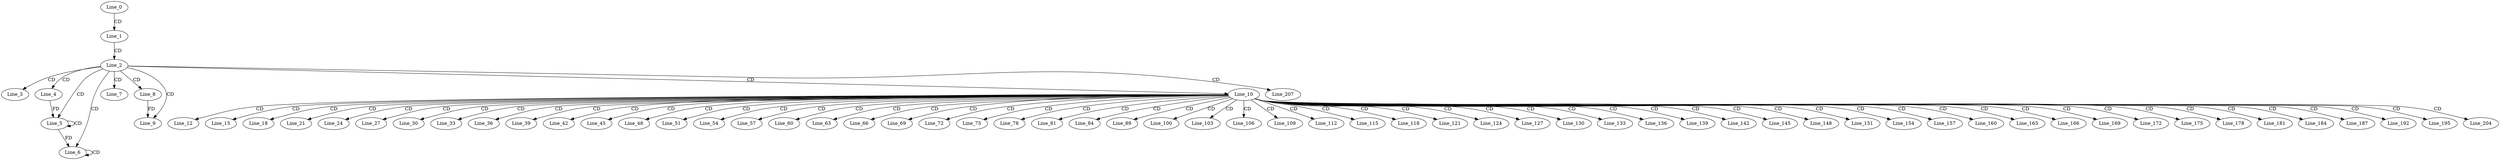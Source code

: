 digraph G {
  Line_0;
  Line_1;
  Line_2;
  Line_3;
  Line_4;
  Line_5;
  Line_5;
  Line_6;
  Line_6;
  Line_7;
  Line_8;
  Line_9;
  Line_9;
  Line_10;
  Line_10;
  Line_12;
  Line_10;
  Line_15;
  Line_10;
  Line_18;
  Line_10;
  Line_21;
  Line_10;
  Line_24;
  Line_10;
  Line_27;
  Line_10;
  Line_30;
  Line_10;
  Line_33;
  Line_10;
  Line_36;
  Line_10;
  Line_39;
  Line_10;
  Line_42;
  Line_10;
  Line_45;
  Line_10;
  Line_48;
  Line_10;
  Line_51;
  Line_10;
  Line_54;
  Line_10;
  Line_57;
  Line_10;
  Line_60;
  Line_10;
  Line_63;
  Line_10;
  Line_66;
  Line_10;
  Line_69;
  Line_10;
  Line_72;
  Line_10;
  Line_75;
  Line_10;
  Line_78;
  Line_10;
  Line_81;
  Line_10;
  Line_84;
  Line_10;
  Line_89;
  Line_10;
  Line_100;
  Line_10;
  Line_103;
  Line_10;
  Line_106;
  Line_10;
  Line_109;
  Line_10;
  Line_112;
  Line_10;
  Line_115;
  Line_10;
  Line_118;
  Line_10;
  Line_121;
  Line_10;
  Line_124;
  Line_10;
  Line_127;
  Line_10;
  Line_130;
  Line_10;
  Line_133;
  Line_10;
  Line_136;
  Line_10;
  Line_139;
  Line_10;
  Line_142;
  Line_10;
  Line_145;
  Line_10;
  Line_148;
  Line_10;
  Line_151;
  Line_10;
  Line_154;
  Line_10;
  Line_157;
  Line_10;
  Line_160;
  Line_10;
  Line_163;
  Line_10;
  Line_166;
  Line_10;
  Line_169;
  Line_10;
  Line_172;
  Line_10;
  Line_175;
  Line_10;
  Line_178;
  Line_10;
  Line_181;
  Line_10;
  Line_184;
  Line_10;
  Line_187;
  Line_10;
  Line_192;
  Line_10;
  Line_195;
  Line_10;
  Line_204;
  Line_207;
  Line_0 -> Line_1 [ label="CD" ];
  Line_1 -> Line_2 [ label="CD" ];
  Line_2 -> Line_3 [ label="CD" ];
  Line_2 -> Line_4 [ label="CD" ];
  Line_2 -> Line_5 [ label="CD" ];
  Line_5 -> Line_5 [ label="CD" ];
  Line_4 -> Line_5 [ label="FD" ];
  Line_2 -> Line_6 [ label="CD" ];
  Line_6 -> Line_6 [ label="CD" ];
  Line_5 -> Line_6 [ label="FD" ];
  Line_2 -> Line_7 [ label="CD" ];
  Line_2 -> Line_8 [ label="CD" ];
  Line_2 -> Line_9 [ label="CD" ];
  Line_8 -> Line_9 [ label="FD" ];
  Line_2 -> Line_10 [ label="CD" ];
  Line_10 -> Line_12 [ label="CD" ];
  Line_10 -> Line_15 [ label="CD" ];
  Line_10 -> Line_18 [ label="CD" ];
  Line_10 -> Line_21 [ label="CD" ];
  Line_10 -> Line_24 [ label="CD" ];
  Line_10 -> Line_27 [ label="CD" ];
  Line_10 -> Line_30 [ label="CD" ];
  Line_10 -> Line_33 [ label="CD" ];
  Line_10 -> Line_36 [ label="CD" ];
  Line_10 -> Line_39 [ label="CD" ];
  Line_10 -> Line_42 [ label="CD" ];
  Line_10 -> Line_45 [ label="CD" ];
  Line_10 -> Line_48 [ label="CD" ];
  Line_10 -> Line_51 [ label="CD" ];
  Line_10 -> Line_54 [ label="CD" ];
  Line_10 -> Line_57 [ label="CD" ];
  Line_10 -> Line_60 [ label="CD" ];
  Line_10 -> Line_63 [ label="CD" ];
  Line_10 -> Line_66 [ label="CD" ];
  Line_10 -> Line_69 [ label="CD" ];
  Line_10 -> Line_72 [ label="CD" ];
  Line_10 -> Line_75 [ label="CD" ];
  Line_10 -> Line_78 [ label="CD" ];
  Line_10 -> Line_81 [ label="CD" ];
  Line_10 -> Line_84 [ label="CD" ];
  Line_10 -> Line_89 [ label="CD" ];
  Line_10 -> Line_100 [ label="CD" ];
  Line_10 -> Line_103 [ label="CD" ];
  Line_10 -> Line_106 [ label="CD" ];
  Line_10 -> Line_109 [ label="CD" ];
  Line_10 -> Line_112 [ label="CD" ];
  Line_10 -> Line_115 [ label="CD" ];
  Line_10 -> Line_118 [ label="CD" ];
  Line_10 -> Line_121 [ label="CD" ];
  Line_10 -> Line_124 [ label="CD" ];
  Line_10 -> Line_127 [ label="CD" ];
  Line_10 -> Line_130 [ label="CD" ];
  Line_10 -> Line_133 [ label="CD" ];
  Line_10 -> Line_136 [ label="CD" ];
  Line_10 -> Line_139 [ label="CD" ];
  Line_10 -> Line_142 [ label="CD" ];
  Line_10 -> Line_145 [ label="CD" ];
  Line_10 -> Line_148 [ label="CD" ];
  Line_10 -> Line_151 [ label="CD" ];
  Line_10 -> Line_154 [ label="CD" ];
  Line_10 -> Line_157 [ label="CD" ];
  Line_10 -> Line_160 [ label="CD" ];
  Line_10 -> Line_163 [ label="CD" ];
  Line_10 -> Line_166 [ label="CD" ];
  Line_10 -> Line_169 [ label="CD" ];
  Line_10 -> Line_172 [ label="CD" ];
  Line_10 -> Line_175 [ label="CD" ];
  Line_10 -> Line_178 [ label="CD" ];
  Line_10 -> Line_181 [ label="CD" ];
  Line_10 -> Line_184 [ label="CD" ];
  Line_10 -> Line_187 [ label="CD" ];
  Line_10 -> Line_192 [ label="CD" ];
  Line_10 -> Line_195 [ label="CD" ];
  Line_10 -> Line_204 [ label="CD" ];
  Line_2 -> Line_207 [ label="CD" ];
}
